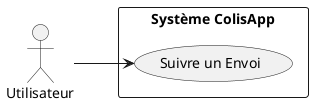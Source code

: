 @startuml
left to right direction

actor "Utilisateur" as user

rectangle "Système ColisApp" {
  usecase "Suivre un Envoi" as UC_SuiviEnvoi
}

user --> UC_SuiviEnvoi

@enduml